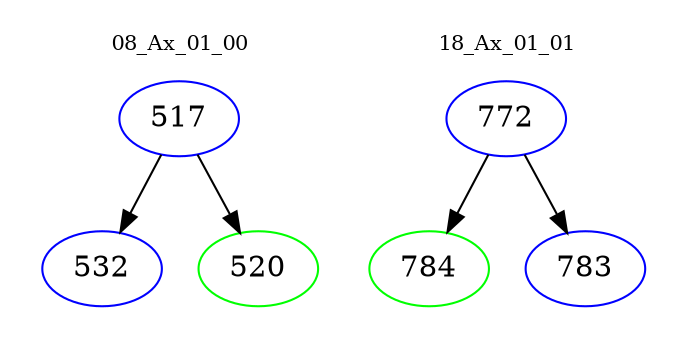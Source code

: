 digraph{
subgraph cluster_0 {
color = white
label = "08_Ax_01_00";
fontsize=10;
T0_517 [label="517", color="blue"]
T0_517 -> T0_532 [color="black"]
T0_532 [label="532", color="blue"]
T0_517 -> T0_520 [color="black"]
T0_520 [label="520", color="green"]
}
subgraph cluster_1 {
color = white
label = "18_Ax_01_01";
fontsize=10;
T1_772 [label="772", color="blue"]
T1_772 -> T1_784 [color="black"]
T1_784 [label="784", color="green"]
T1_772 -> T1_783 [color="black"]
T1_783 [label="783", color="blue"]
}
}
